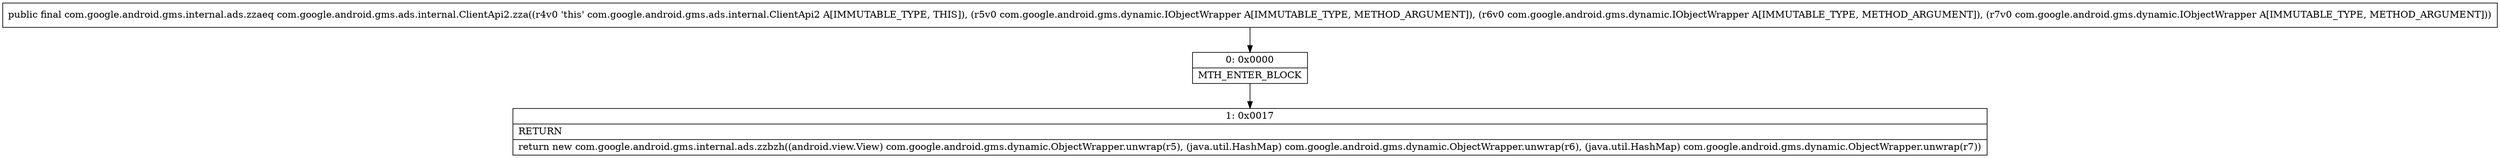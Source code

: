 digraph "CFG forcom.google.android.gms.ads.internal.ClientApi2.zza(Lcom\/google\/android\/gms\/dynamic\/IObjectWrapper;Lcom\/google\/android\/gms\/dynamic\/IObjectWrapper;Lcom\/google\/android\/gms\/dynamic\/IObjectWrapper;)Lcom\/google\/android\/gms\/internal\/ads\/zzaeq;" {
Node_0 [shape=record,label="{0\:\ 0x0000|MTH_ENTER_BLOCK\l}"];
Node_1 [shape=record,label="{1\:\ 0x0017|RETURN\l|return new com.google.android.gms.internal.ads.zzbzh((android.view.View) com.google.android.gms.dynamic.ObjectWrapper.unwrap(r5), (java.util.HashMap) com.google.android.gms.dynamic.ObjectWrapper.unwrap(r6), (java.util.HashMap) com.google.android.gms.dynamic.ObjectWrapper.unwrap(r7))\l}"];
MethodNode[shape=record,label="{public final com.google.android.gms.internal.ads.zzaeq com.google.android.gms.ads.internal.ClientApi2.zza((r4v0 'this' com.google.android.gms.ads.internal.ClientApi2 A[IMMUTABLE_TYPE, THIS]), (r5v0 com.google.android.gms.dynamic.IObjectWrapper A[IMMUTABLE_TYPE, METHOD_ARGUMENT]), (r6v0 com.google.android.gms.dynamic.IObjectWrapper A[IMMUTABLE_TYPE, METHOD_ARGUMENT]), (r7v0 com.google.android.gms.dynamic.IObjectWrapper A[IMMUTABLE_TYPE, METHOD_ARGUMENT])) }"];
MethodNode -> Node_0;
Node_0 -> Node_1;
}

